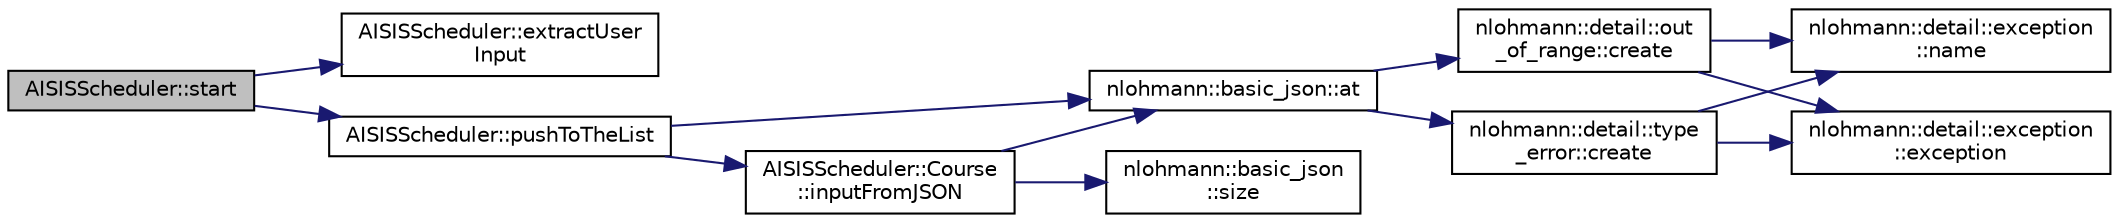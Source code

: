 digraph "AISISScheduler::start"
{
  edge [fontname="Helvetica",fontsize="10",labelfontname="Helvetica",labelfontsize="10"];
  node [fontname="Helvetica",fontsize="10",shape=record];
  rankdir="LR";
  Node13 [label="AISISScheduler::start",height=0.2,width=0.4,color="black", fillcolor="grey75", style="filled", fontcolor="black"];
  Node13 -> Node14 [color="midnightblue",fontsize="10",style="solid",fontname="Helvetica"];
  Node14 [label="AISISScheduler::extractUser\lInput",height=0.2,width=0.4,color="black", fillcolor="white", style="filled",URL="$namespace_a_i_s_i_s_scheduler.html#a867aabea953b9d390d5a1bf1679f825c"];
  Node13 -> Node15 [color="midnightblue",fontsize="10",style="solid",fontname="Helvetica"];
  Node15 [label="AISISScheduler::pushToTheList",height=0.2,width=0.4,color="black", fillcolor="white", style="filled",URL="$namespace_a_i_s_i_s_scheduler.html#af775567fd5bf057b14fc4cce664d3117"];
  Node15 -> Node16 [color="midnightblue",fontsize="10",style="solid",fontname="Helvetica"];
  Node16 [label="nlohmann::basic_json::at",height=0.2,width=0.4,color="black", fillcolor="white", style="filled",URL="$classnlohmann_1_1basic__json.html#a73ae333487310e3302135189ce8ff5d8",tooltip="access specified array element with bounds checking "];
  Node16 -> Node17 [color="midnightblue",fontsize="10",style="solid",fontname="Helvetica"];
  Node17 [label="nlohmann::detail::out\l_of_range::create",height=0.2,width=0.4,color="black", fillcolor="white", style="filled",URL="$classnlohmann_1_1detail_1_1out__of__range.html#a3f6d82a6f967c4728a1ec735a7867073"];
  Node17 -> Node18 [color="midnightblue",fontsize="10",style="solid",fontname="Helvetica"];
  Node18 [label="nlohmann::detail::exception\l::name",height=0.2,width=0.4,color="black", fillcolor="white", style="filled",URL="$classnlohmann_1_1detail_1_1exception.html#abf41a7e9178356314082284e6cfea278"];
  Node17 -> Node19 [color="midnightblue",fontsize="10",style="solid",fontname="Helvetica"];
  Node19 [label="nlohmann::detail::exception\l::exception",height=0.2,width=0.4,color="black", fillcolor="white", style="filled",URL="$classnlohmann_1_1detail_1_1exception.html#ae323ad0d53bc724414c2233164e65657"];
  Node16 -> Node20 [color="midnightblue",fontsize="10",style="solid",fontname="Helvetica"];
  Node20 [label="nlohmann::detail::type\l_error::create",height=0.2,width=0.4,color="black", fillcolor="white", style="filled",URL="$classnlohmann_1_1detail_1_1type__error.html#aecc083aea4b698c33d042670ba50c10f"];
  Node20 -> Node18 [color="midnightblue",fontsize="10",style="solid",fontname="Helvetica"];
  Node20 -> Node19 [color="midnightblue",fontsize="10",style="solid",fontname="Helvetica"];
  Node15 -> Node21 [color="midnightblue",fontsize="10",style="solid",fontname="Helvetica"];
  Node21 [label="AISISScheduler::Course\l::inputFromJSON",height=0.2,width=0.4,color="black", fillcolor="white", style="filled",URL="$class_a_i_s_i_s_scheduler_1_1_course.html#ad81a5a11d82f91633cb1899202b39bd5"];
  Node21 -> Node16 [color="midnightblue",fontsize="10",style="solid",fontname="Helvetica"];
  Node21 -> Node22 [color="midnightblue",fontsize="10",style="solid",fontname="Helvetica"];
  Node22 [label="nlohmann::basic_json\l::size",height=0.2,width=0.4,color="black", fillcolor="white", style="filled",URL="$classnlohmann_1_1basic__json.html#a25e27ad0c6d53c01871c5485e1f75b96",tooltip="returns the number of elements "];
}
